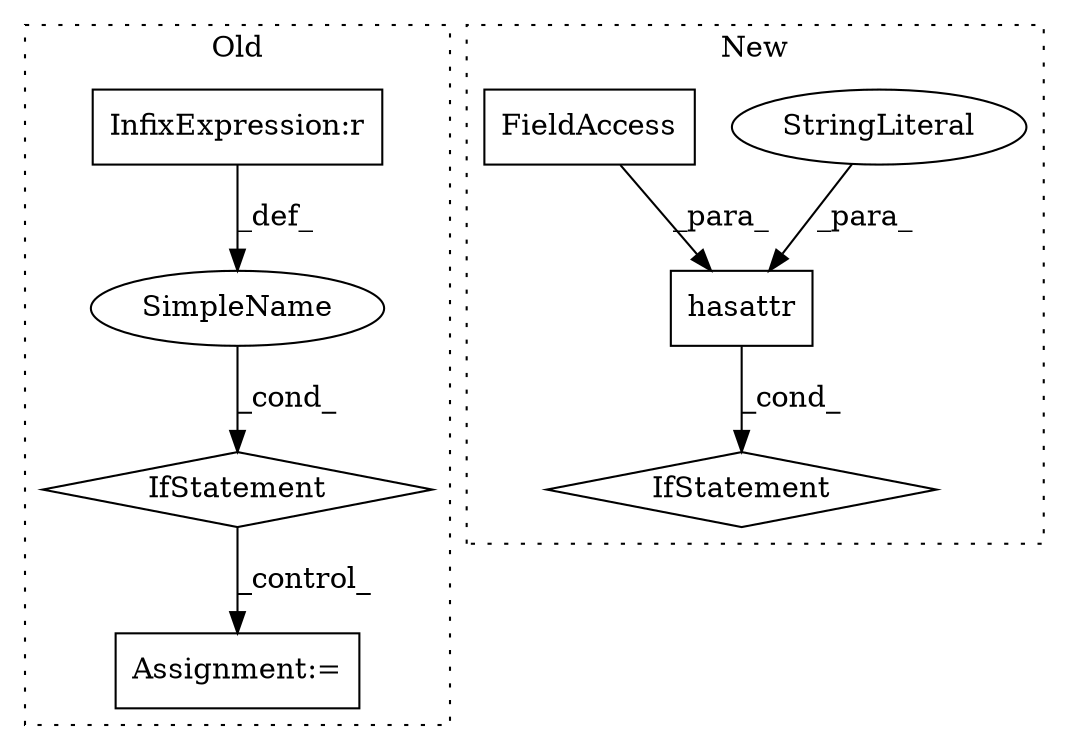 digraph G {
subgraph cluster0 {
1 [label="IfStatement" a="25" s="8292,8308" l="4,2" shape="diamond"];
5 [label="InfixExpression:r" a="27" s="8300" l="4" shape="box"];
6 [label="Assignment:=" a="7" s="8326" l="2" shape="box"];
7 [label="SimpleName" a="42" s="" l="" shape="ellipse"];
label = "Old";
style="dotted";
}
subgraph cluster1 {
2 [label="hasattr" a="32" s="8227,8246" l="8,1" shape="box"];
3 [label="StringLiteral" a="45" s="8240" l="6" shape="ellipse"];
4 [label="IfStatement" a="25" s="8223,8247" l="4,2" shape="diamond"];
8 [label="FieldAccess" a="22" s="8235" l="4" shape="box"];
label = "New";
style="dotted";
}
1 -> 6 [label="_control_"];
2 -> 4 [label="_cond_"];
3 -> 2 [label="_para_"];
5 -> 7 [label="_def_"];
7 -> 1 [label="_cond_"];
8 -> 2 [label="_para_"];
}